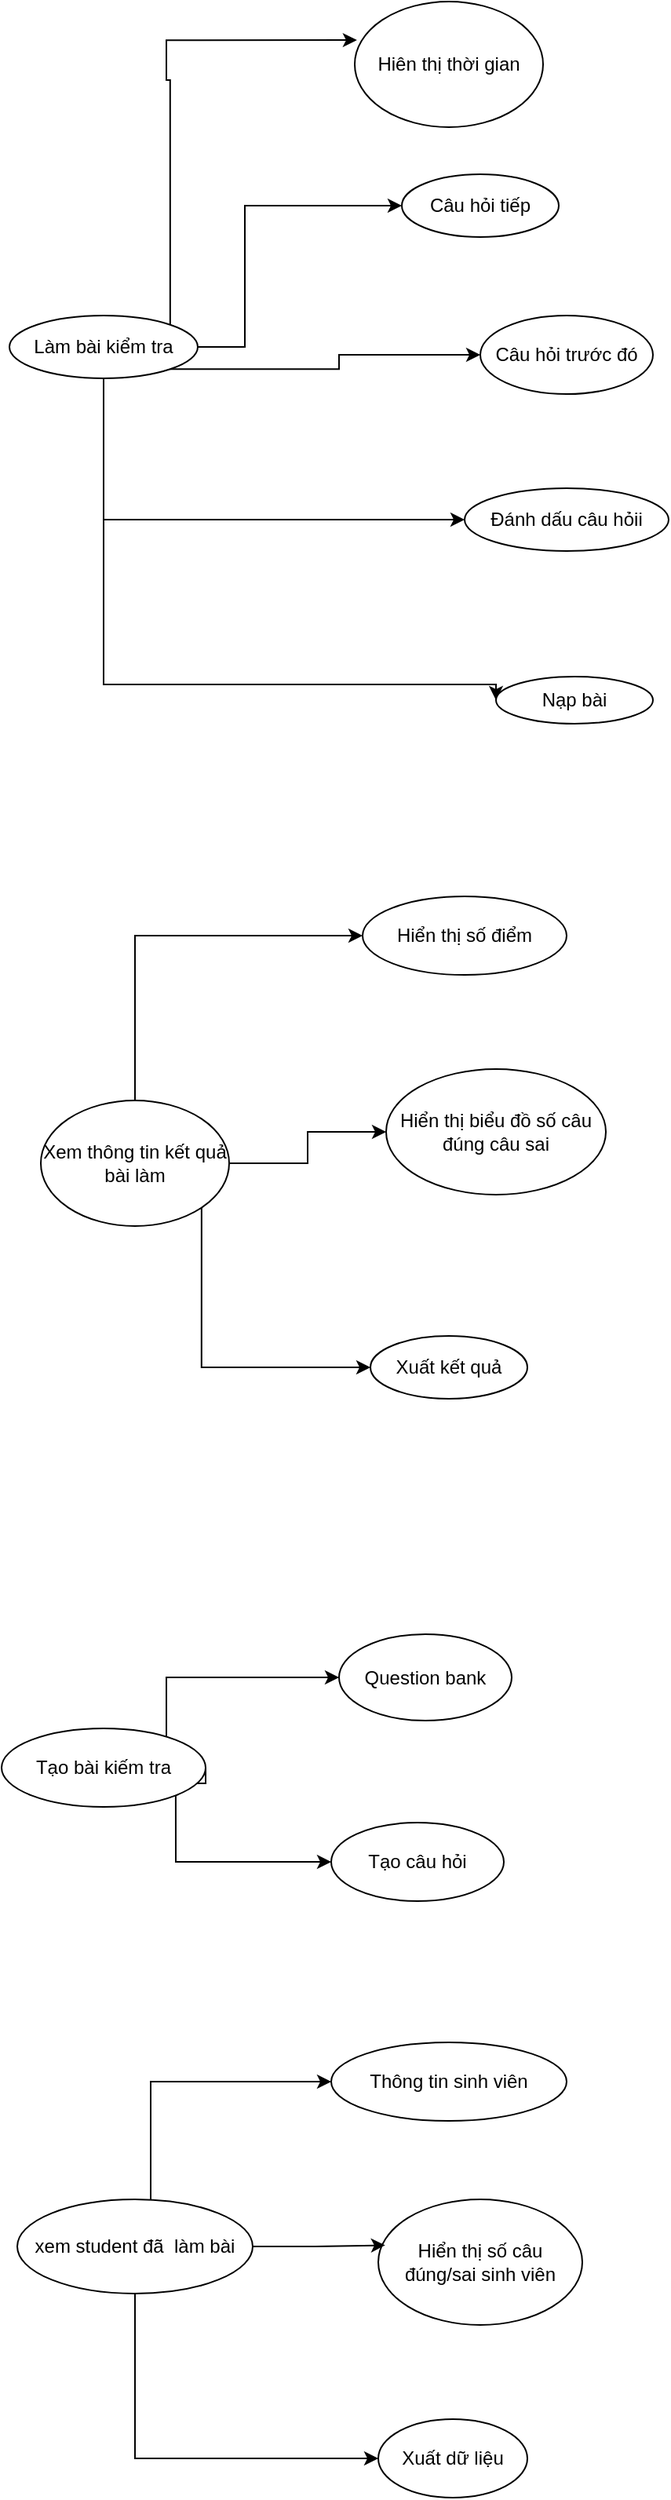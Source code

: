 <mxfile version="22.1.11" type="github">
  <diagram name="Trang-1" id="vse7chXf3SuS5H8jWrB4">
    <mxGraphModel dx="1790" dy="940" grid="1" gridSize="10" guides="1" tooltips="1" connect="1" arrows="1" fold="1" page="1" pageScale="1" pageWidth="827" pageHeight="1169" math="0" shadow="0">
      <root>
        <mxCell id="0" />
        <mxCell id="1" parent="0" />
        <mxCell id="_DOPlGCc2s2r6ARA6qzJ-27" style="edgeStyle=orthogonalEdgeStyle;rounded=0;orthogonalLoop=1;jettySize=auto;html=1;entryX=0;entryY=0.5;entryDx=0;entryDy=0;" edge="1" parent="1" source="_DOPlGCc2s2r6ARA6qzJ-31" target="_DOPlGCc2s2r6ARA6qzJ-34">
          <mxGeometry relative="1" as="geometry">
            <Array as="points">
              <mxPoint x="160" y="320" />
              <mxPoint x="160" y="230" />
            </Array>
          </mxGeometry>
        </mxCell>
        <mxCell id="_DOPlGCc2s2r6ARA6qzJ-28" style="edgeStyle=orthogonalEdgeStyle;rounded=0;orthogonalLoop=1;jettySize=auto;html=1;exitX=1;exitY=1;exitDx=0;exitDy=0;entryX=0;entryY=0.5;entryDx=0;entryDy=0;" edge="1" parent="1" source="_DOPlGCc2s2r6ARA6qzJ-31" target="_DOPlGCc2s2r6ARA6qzJ-35">
          <mxGeometry relative="1" as="geometry" />
        </mxCell>
        <mxCell id="_DOPlGCc2s2r6ARA6qzJ-29" style="edgeStyle=orthogonalEdgeStyle;rounded=0;orthogonalLoop=1;jettySize=auto;html=1;exitX=0.5;exitY=1;exitDx=0;exitDy=0;entryX=0;entryY=0.5;entryDx=0;entryDy=0;" edge="1" parent="1" source="_DOPlGCc2s2r6ARA6qzJ-31" target="_DOPlGCc2s2r6ARA6qzJ-36">
          <mxGeometry relative="1" as="geometry" />
        </mxCell>
        <mxCell id="_DOPlGCc2s2r6ARA6qzJ-30" style="edgeStyle=orthogonalEdgeStyle;rounded=0;orthogonalLoop=1;jettySize=auto;html=1;entryX=0;entryY=0.5;entryDx=0;entryDy=0;" edge="1" parent="1" source="_DOPlGCc2s2r6ARA6qzJ-31" target="_DOPlGCc2s2r6ARA6qzJ-37">
          <mxGeometry relative="1" as="geometry">
            <Array as="points">
              <mxPoint x="70" y="535" />
            </Array>
          </mxGeometry>
        </mxCell>
        <mxCell id="_DOPlGCc2s2r6ARA6qzJ-31" value="Làm bài kiểm tra" style="ellipse;whiteSpace=wrap;html=1;" vertex="1" parent="1">
          <mxGeometry x="10" y="300" width="120" height="40" as="geometry" />
        </mxCell>
        <mxCell id="_DOPlGCc2s2r6ARA6qzJ-32" value="Hiên thị thời gian" style="ellipse;whiteSpace=wrap;html=1;" vertex="1" parent="1">
          <mxGeometry x="230" y="100" width="120" height="80" as="geometry" />
        </mxCell>
        <mxCell id="_DOPlGCc2s2r6ARA6qzJ-33" style="edgeStyle=orthogonalEdgeStyle;rounded=0;orthogonalLoop=1;jettySize=auto;html=1;exitX=1;exitY=0;exitDx=0;exitDy=0;entryX=0.012;entryY=0.307;entryDx=0;entryDy=0;entryPerimeter=0;" edge="1" parent="1" source="_DOPlGCc2s2r6ARA6qzJ-31" target="_DOPlGCc2s2r6ARA6qzJ-32">
          <mxGeometry relative="1" as="geometry">
            <Array as="points">
              <mxPoint x="112" y="150" />
              <mxPoint x="110" y="150" />
              <mxPoint x="110" y="125" />
            </Array>
          </mxGeometry>
        </mxCell>
        <mxCell id="_DOPlGCc2s2r6ARA6qzJ-34" value="Câu hỏi tiếp" style="ellipse;whiteSpace=wrap;html=1;" vertex="1" parent="1">
          <mxGeometry x="260" y="210" width="100" height="40" as="geometry" />
        </mxCell>
        <mxCell id="_DOPlGCc2s2r6ARA6qzJ-35" value="Câu hỏi trước đó" style="ellipse;whiteSpace=wrap;html=1;" vertex="1" parent="1">
          <mxGeometry x="310" y="300" width="110" height="50" as="geometry" />
        </mxCell>
        <mxCell id="_DOPlGCc2s2r6ARA6qzJ-36" value="Đánh dấu câu hỏii" style="ellipse;whiteSpace=wrap;html=1;" vertex="1" parent="1">
          <mxGeometry x="300" y="410" width="130" height="40" as="geometry" />
        </mxCell>
        <mxCell id="_DOPlGCc2s2r6ARA6qzJ-37" value="Nạp bài" style="ellipse;whiteSpace=wrap;html=1;" vertex="1" parent="1">
          <mxGeometry x="320" y="530" width="100" height="30" as="geometry" />
        </mxCell>
        <mxCell id="_DOPlGCc2s2r6ARA6qzJ-38" style="edgeStyle=orthogonalEdgeStyle;rounded=0;orthogonalLoop=1;jettySize=auto;html=1;exitX=0.5;exitY=0;exitDx=0;exitDy=0;entryX=0;entryY=0.5;entryDx=0;entryDy=0;" edge="1" parent="1" source="_DOPlGCc2s2r6ARA6qzJ-41" target="_DOPlGCc2s2r6ARA6qzJ-42">
          <mxGeometry relative="1" as="geometry" />
        </mxCell>
        <mxCell id="_DOPlGCc2s2r6ARA6qzJ-39" style="edgeStyle=orthogonalEdgeStyle;rounded=0;orthogonalLoop=1;jettySize=auto;html=1;exitX=1;exitY=0.5;exitDx=0;exitDy=0;entryX=0;entryY=0.5;entryDx=0;entryDy=0;" edge="1" parent="1" source="_DOPlGCc2s2r6ARA6qzJ-41" target="_DOPlGCc2s2r6ARA6qzJ-43">
          <mxGeometry relative="1" as="geometry" />
        </mxCell>
        <mxCell id="_DOPlGCc2s2r6ARA6qzJ-40" style="edgeStyle=orthogonalEdgeStyle;rounded=0;orthogonalLoop=1;jettySize=auto;html=1;exitX=1;exitY=1;exitDx=0;exitDy=0;entryX=0;entryY=0.5;entryDx=0;entryDy=0;" edge="1" parent="1" source="_DOPlGCc2s2r6ARA6qzJ-41" target="_DOPlGCc2s2r6ARA6qzJ-44">
          <mxGeometry relative="1" as="geometry">
            <Array as="points">
              <mxPoint x="132" y="970" />
            </Array>
          </mxGeometry>
        </mxCell>
        <mxCell id="_DOPlGCc2s2r6ARA6qzJ-41" value="Xem thông tin kết quả bài làm" style="ellipse;whiteSpace=wrap;html=1;" vertex="1" parent="1">
          <mxGeometry x="30" y="800" width="120" height="80" as="geometry" />
        </mxCell>
        <mxCell id="_DOPlGCc2s2r6ARA6qzJ-42" value="Hiển thị số điểm" style="ellipse;whiteSpace=wrap;html=1;" vertex="1" parent="1">
          <mxGeometry x="235" y="670" width="130" height="50" as="geometry" />
        </mxCell>
        <mxCell id="_DOPlGCc2s2r6ARA6qzJ-43" value="Hiển thị biểu đồ số câu đúng câu sai" style="ellipse;whiteSpace=wrap;html=1;" vertex="1" parent="1">
          <mxGeometry x="250" y="780" width="140" height="80" as="geometry" />
        </mxCell>
        <mxCell id="_DOPlGCc2s2r6ARA6qzJ-44" value="Xuất kết quả" style="ellipse;whiteSpace=wrap;html=1;" vertex="1" parent="1">
          <mxGeometry x="240" y="950" width="100" height="40" as="geometry" />
        </mxCell>
        <mxCell id="_DOPlGCc2s2r6ARA6qzJ-45" style="edgeStyle=orthogonalEdgeStyle;rounded=0;orthogonalLoop=1;jettySize=auto;html=1;exitX=1;exitY=0.5;exitDx=0;exitDy=0;entryX=0;entryY=0.5;entryDx=0;entryDy=0;" edge="1" parent="1" source="_DOPlGCc2s2r6ARA6qzJ-47" target="_DOPlGCc2s2r6ARA6qzJ-48">
          <mxGeometry relative="1" as="geometry">
            <Array as="points">
              <mxPoint x="110" y="1235" />
              <mxPoint x="110" y="1168" />
            </Array>
          </mxGeometry>
        </mxCell>
        <mxCell id="_DOPlGCc2s2r6ARA6qzJ-46" style="edgeStyle=orthogonalEdgeStyle;rounded=0;orthogonalLoop=1;jettySize=auto;html=1;exitX=1;exitY=1;exitDx=0;exitDy=0;entryX=0;entryY=0.5;entryDx=0;entryDy=0;" edge="1" parent="1" source="_DOPlGCc2s2r6ARA6qzJ-47" target="_DOPlGCc2s2r6ARA6qzJ-56">
          <mxGeometry relative="1" as="geometry">
            <Array as="points">
              <mxPoint x="116" y="1285" />
            </Array>
          </mxGeometry>
        </mxCell>
        <mxCell id="_DOPlGCc2s2r6ARA6qzJ-47" value="Tạo bài kiếm tra" style="ellipse;whiteSpace=wrap;html=1;" vertex="1" parent="1">
          <mxGeometry x="5" y="1200" width="130" height="50" as="geometry" />
        </mxCell>
        <mxCell id="_DOPlGCc2s2r6ARA6qzJ-48" value="Question bank" style="ellipse;whiteSpace=wrap;html=1;" vertex="1" parent="1">
          <mxGeometry x="220" y="1140" width="110" height="55" as="geometry" />
        </mxCell>
        <mxCell id="_DOPlGCc2s2r6ARA6qzJ-49" style="edgeStyle=orthogonalEdgeStyle;rounded=0;orthogonalLoop=1;jettySize=auto;html=1;entryX=0;entryY=0.5;entryDx=0;entryDy=0;" edge="1" parent="1" source="_DOPlGCc2s2r6ARA6qzJ-51" target="_DOPlGCc2s2r6ARA6qzJ-52">
          <mxGeometry relative="1" as="geometry">
            <Array as="points">
              <mxPoint x="100" y="1425" />
            </Array>
          </mxGeometry>
        </mxCell>
        <mxCell id="_DOPlGCc2s2r6ARA6qzJ-50" style="edgeStyle=orthogonalEdgeStyle;rounded=0;orthogonalLoop=1;jettySize=auto;html=1;exitX=0.5;exitY=1;exitDx=0;exitDy=0;entryX=0;entryY=0.5;entryDx=0;entryDy=0;" edge="1" parent="1" source="_DOPlGCc2s2r6ARA6qzJ-51" target="_DOPlGCc2s2r6ARA6qzJ-54">
          <mxGeometry relative="1" as="geometry" />
        </mxCell>
        <mxCell id="_DOPlGCc2s2r6ARA6qzJ-51" value="xem student đã&amp;nbsp; làm bài" style="ellipse;whiteSpace=wrap;html=1;" vertex="1" parent="1">
          <mxGeometry x="15" y="1500" width="150" height="60" as="geometry" />
        </mxCell>
        <mxCell id="_DOPlGCc2s2r6ARA6qzJ-52" value="Thông tin sinh viên" style="ellipse;whiteSpace=wrap;html=1;" vertex="1" parent="1">
          <mxGeometry x="215" y="1400" width="150" height="50" as="geometry" />
        </mxCell>
        <mxCell id="_DOPlGCc2s2r6ARA6qzJ-53" value="Hiển thị số câu đúng/sai sinh viên" style="ellipse;whiteSpace=wrap;html=1;" vertex="1" parent="1">
          <mxGeometry x="245" y="1500" width="130" height="80" as="geometry" />
        </mxCell>
        <mxCell id="_DOPlGCc2s2r6ARA6qzJ-54" value="Xuất dữ liệu" style="ellipse;whiteSpace=wrap;html=1;" vertex="1" parent="1">
          <mxGeometry x="245" y="1640" width="95" height="50" as="geometry" />
        </mxCell>
        <mxCell id="_DOPlGCc2s2r6ARA6qzJ-55" style="edgeStyle=orthogonalEdgeStyle;rounded=0;orthogonalLoop=1;jettySize=auto;html=1;exitX=1;exitY=0.5;exitDx=0;exitDy=0;entryX=0.034;entryY=0.365;entryDx=0;entryDy=0;entryPerimeter=0;" edge="1" parent="1" source="_DOPlGCc2s2r6ARA6qzJ-51" target="_DOPlGCc2s2r6ARA6qzJ-53">
          <mxGeometry relative="1" as="geometry" />
        </mxCell>
        <mxCell id="_DOPlGCc2s2r6ARA6qzJ-56" value="Tạo câu hỏi" style="ellipse;whiteSpace=wrap;html=1;" vertex="1" parent="1">
          <mxGeometry x="215" y="1260" width="110" height="50" as="geometry" />
        </mxCell>
      </root>
    </mxGraphModel>
  </diagram>
</mxfile>
